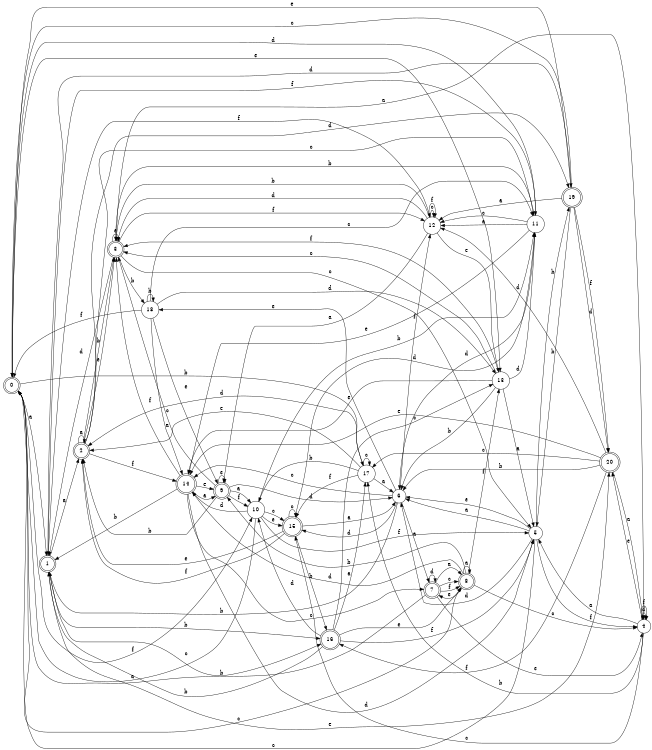 digraph n17_3 {
__start0 [label="" shape="none"];

rankdir=LR;
size="8,5";

s0 [style="rounded,filled", color="black", fillcolor="white" shape="doublecircle", label="0"];
s1 [style="rounded,filled", color="black", fillcolor="white" shape="doublecircle", label="1"];
s2 [style="rounded,filled", color="black", fillcolor="white" shape="doublecircle", label="2"];
s3 [style="rounded,filled", color="black", fillcolor="white" shape="doublecircle", label="3"];
s4 [style="filled", color="black", fillcolor="white" shape="circle", label="4"];
s5 [style="filled", color="black", fillcolor="white" shape="circle", label="5"];
s6 [style="filled", color="black", fillcolor="white" shape="circle", label="6"];
s7 [style="rounded,filled", color="black", fillcolor="white" shape="doublecircle", label="7"];
s8 [style="rounded,filled", color="black", fillcolor="white" shape="doublecircle", label="8"];
s9 [style="rounded,filled", color="black", fillcolor="white" shape="doublecircle", label="9"];
s10 [style="filled", color="black", fillcolor="white" shape="circle", label="10"];
s11 [style="filled", color="black", fillcolor="white" shape="circle", label="11"];
s12 [style="filled", color="black", fillcolor="white" shape="circle", label="12"];
s13 [style="filled", color="black", fillcolor="white" shape="circle", label="13"];
s14 [style="rounded,filled", color="black", fillcolor="white" shape="doublecircle", label="14"];
s15 [style="rounded,filled", color="black", fillcolor="white" shape="doublecircle", label="15"];
s16 [style="rounded,filled", color="black", fillcolor="white" shape="doublecircle", label="16"];
s17 [style="filled", color="black", fillcolor="white" shape="circle", label="17"];
s18 [style="filled", color="black", fillcolor="white" shape="circle", label="18"];
s19 [style="rounded,filled", color="black", fillcolor="white" shape="doublecircle", label="19"];
s20 [style="rounded,filled", color="black", fillcolor="white" shape="doublecircle", label="20"];
s0 -> s1 [label="a"];
s0 -> s17 [label="b"];
s0 -> s8 [label="c"];
s0 -> s11 [label="d"];
s0 -> s13 [label="e"];
s0 -> s10 [label="f"];
s1 -> s2 [label="a"];
s1 -> s16 [label="b"];
s1 -> s16 [label="c"];
s1 -> s19 [label="d"];
s1 -> s20 [label="e"];
s1 -> s12 [label="f"];
s2 -> s2 [label="a"];
s2 -> s3 [label="b"];
s2 -> s11 [label="c"];
s2 -> s19 [label="d"];
s2 -> s3 [label="e"];
s2 -> s14 [label="f"];
s3 -> s4 [label="a"];
s3 -> s18 [label="b"];
s3 -> s5 [label="c"];
s3 -> s1 [label="d"];
s3 -> s3 [label="e"];
s3 -> s12 [label="f"];
s4 -> s5 [label="a"];
s4 -> s17 [label="b"];
s4 -> s15 [label="c"];
s4 -> s4 [label="d"];
s4 -> s20 [label="e"];
s4 -> s4 [label="f"];
s5 -> s6 [label="a"];
s5 -> s19 [label="b"];
s5 -> s0 [label="c"];
s5 -> s6 [label="d"];
s5 -> s6 [label="e"];
s5 -> s4 [label="f"];
s6 -> s7 [label="a"];
s6 -> s1 [label="b"];
s6 -> s14 [label="c"];
s6 -> s15 [label="d"];
s6 -> s18 [label="e"];
s6 -> s12 [label="f"];
s7 -> s8 [label="a"];
s7 -> s0 [label="b"];
s7 -> s8 [label="c"];
s7 -> s7 [label="d"];
s7 -> s4 [label="e"];
s7 -> s8 [label="f"];
s8 -> s8 [label="a"];
s8 -> s9 [label="b"];
s8 -> s4 [label="c"];
s8 -> s14 [label="d"];
s8 -> s7 [label="e"];
s8 -> s13 [label="f"];
s9 -> s10 [label="a"];
s9 -> s2 [label="b"];
s9 -> s3 [label="c"];
s9 -> s6 [label="d"];
s9 -> s9 [label="e"];
s9 -> s10 [label="f"];
s10 -> s0 [label="a"];
s10 -> s11 [label="b"];
s10 -> s15 [label="c"];
s10 -> s14 [label="d"];
s10 -> s15 [label="e"];
s10 -> s5 [label="f"];
s11 -> s12 [label="a"];
s11 -> s3 [label="b"];
s11 -> s12 [label="c"];
s11 -> s6 [label="d"];
s11 -> s14 [label="e"];
s11 -> s1 [label="f"];
s12 -> s9 [label="a"];
s12 -> s3 [label="b"];
s12 -> s12 [label="c"];
s12 -> s3 [label="d"];
s12 -> s13 [label="e"];
s12 -> s12 [label="f"];
s13 -> s5 [label="a"];
s13 -> s6 [label="b"];
s13 -> s3 [label="c"];
s13 -> s11 [label="d"];
s13 -> s14 [label="e"];
s13 -> s3 [label="f"];
s14 -> s9 [label="a"];
s14 -> s1 [label="b"];
s14 -> s7 [label="c"];
s14 -> s5 [label="d"];
s14 -> s9 [label="e"];
s14 -> s3 [label="f"];
s15 -> s6 [label="a"];
s15 -> s16 [label="b"];
s15 -> s15 [label="c"];
s15 -> s11 [label="d"];
s15 -> s2 [label="e"];
s15 -> s2 [label="f"];
s16 -> s17 [label="a"];
s16 -> s1 [label="b"];
s16 -> s13 [label="c"];
s16 -> s10 [label="d"];
s16 -> s8 [label="e"];
s16 -> s5 [label="f"];
s17 -> s6 [label="a"];
s17 -> s10 [label="b"];
s17 -> s17 [label="c"];
s17 -> s2 [label="d"];
s17 -> s2 [label="e"];
s17 -> s15 [label="f"];
s18 -> s14 [label="a"];
s18 -> s18 [label="b"];
s18 -> s11 [label="c"];
s18 -> s13 [label="d"];
s18 -> s9 [label="e"];
s18 -> s0 [label="f"];
s19 -> s12 [label="a"];
s19 -> s5 [label="b"];
s19 -> s0 [label="c"];
s19 -> s20 [label="d"];
s19 -> s0 [label="e"];
s19 -> s20 [label="f"];
s20 -> s4 [label="a"];
s20 -> s6 [label="b"];
s20 -> s17 [label="c"];
s20 -> s12 [label="d"];
s20 -> s14 [label="e"];
s20 -> s16 [label="f"];

}